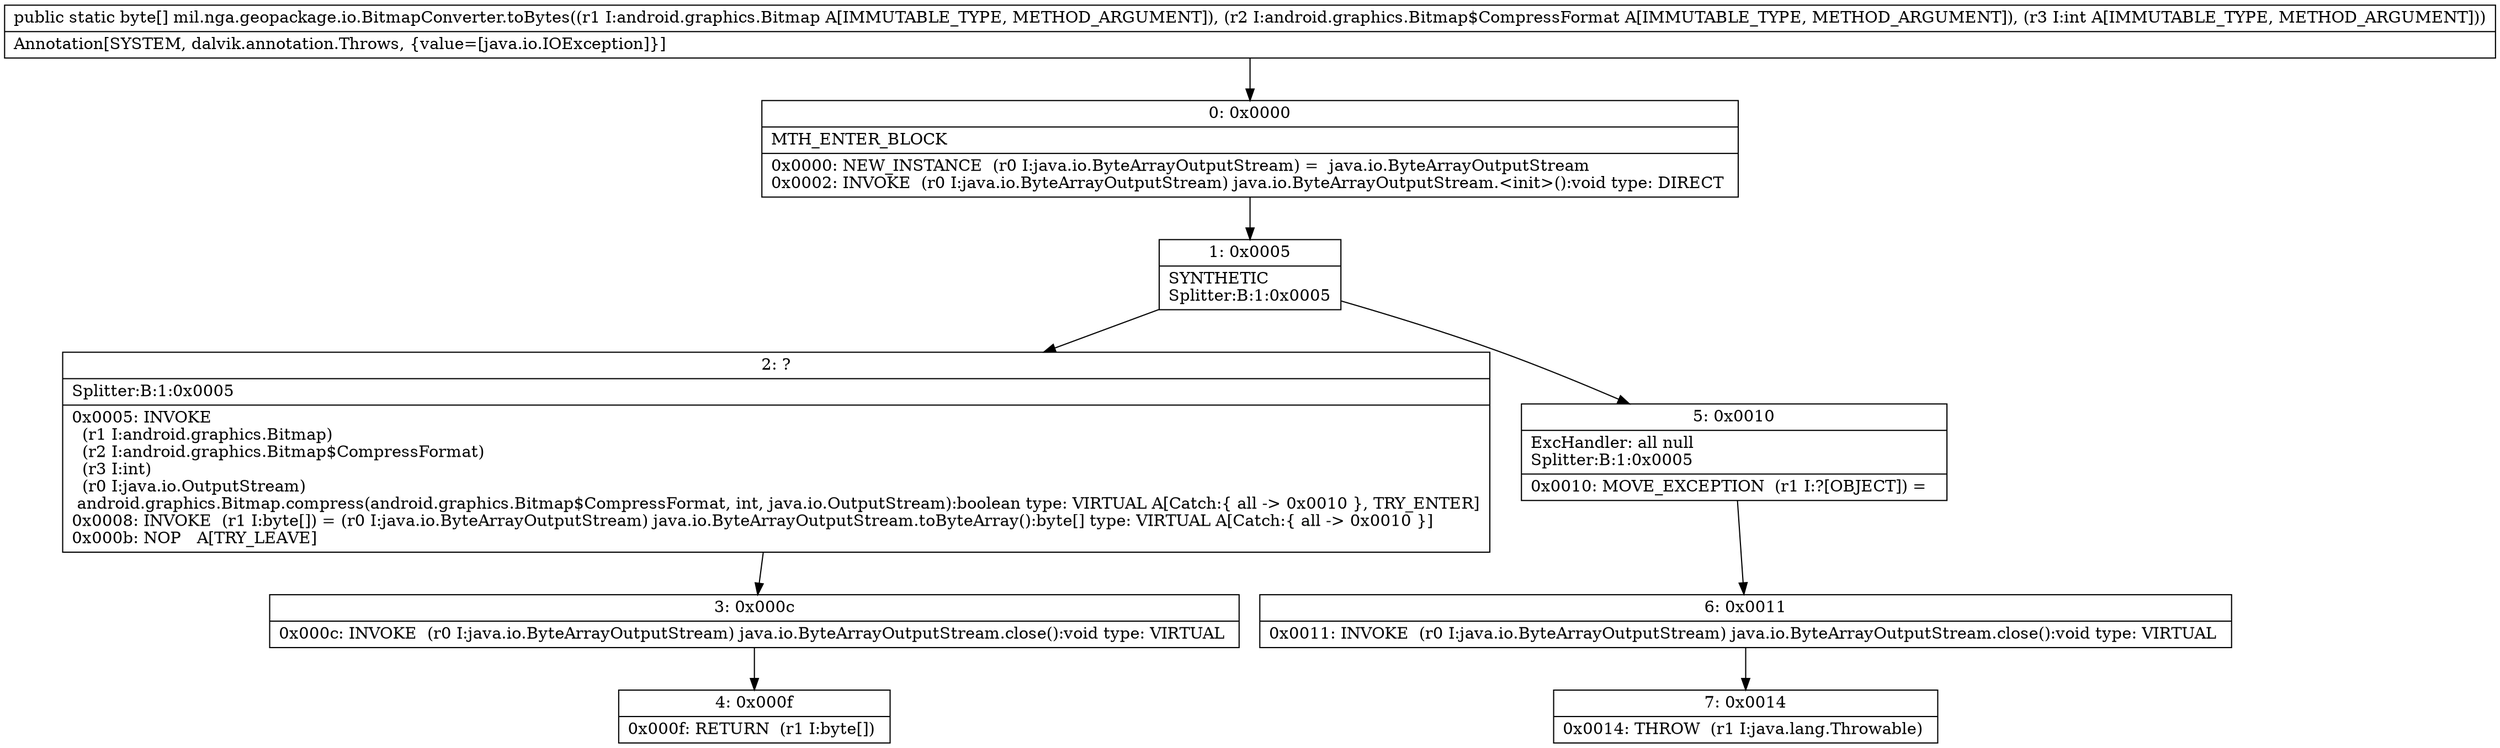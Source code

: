 digraph "CFG formil.nga.geopackage.io.BitmapConverter.toBytes(Landroid\/graphics\/Bitmap;Landroid\/graphics\/Bitmap$CompressFormat;I)[B" {
Node_0 [shape=record,label="{0\:\ 0x0000|MTH_ENTER_BLOCK\l|0x0000: NEW_INSTANCE  (r0 I:java.io.ByteArrayOutputStream) =  java.io.ByteArrayOutputStream \l0x0002: INVOKE  (r0 I:java.io.ByteArrayOutputStream) java.io.ByteArrayOutputStream.\<init\>():void type: DIRECT \l}"];
Node_1 [shape=record,label="{1\:\ 0x0005|SYNTHETIC\lSplitter:B:1:0x0005\l}"];
Node_2 [shape=record,label="{2\:\ ?|Splitter:B:1:0x0005\l|0x0005: INVOKE  \l  (r1 I:android.graphics.Bitmap)\l  (r2 I:android.graphics.Bitmap$CompressFormat)\l  (r3 I:int)\l  (r0 I:java.io.OutputStream)\l android.graphics.Bitmap.compress(android.graphics.Bitmap$CompressFormat, int, java.io.OutputStream):boolean type: VIRTUAL A[Catch:\{ all \-\> 0x0010 \}, TRY_ENTER]\l0x0008: INVOKE  (r1 I:byte[]) = (r0 I:java.io.ByteArrayOutputStream) java.io.ByteArrayOutputStream.toByteArray():byte[] type: VIRTUAL A[Catch:\{ all \-\> 0x0010 \}]\l0x000b: NOP   A[TRY_LEAVE]\l}"];
Node_3 [shape=record,label="{3\:\ 0x000c|0x000c: INVOKE  (r0 I:java.io.ByteArrayOutputStream) java.io.ByteArrayOutputStream.close():void type: VIRTUAL \l}"];
Node_4 [shape=record,label="{4\:\ 0x000f|0x000f: RETURN  (r1 I:byte[]) \l}"];
Node_5 [shape=record,label="{5\:\ 0x0010|ExcHandler: all null\lSplitter:B:1:0x0005\l|0x0010: MOVE_EXCEPTION  (r1 I:?[OBJECT]) =  \l}"];
Node_6 [shape=record,label="{6\:\ 0x0011|0x0011: INVOKE  (r0 I:java.io.ByteArrayOutputStream) java.io.ByteArrayOutputStream.close():void type: VIRTUAL \l}"];
Node_7 [shape=record,label="{7\:\ 0x0014|0x0014: THROW  (r1 I:java.lang.Throwable) \l}"];
MethodNode[shape=record,label="{public static byte[] mil.nga.geopackage.io.BitmapConverter.toBytes((r1 I:android.graphics.Bitmap A[IMMUTABLE_TYPE, METHOD_ARGUMENT]), (r2 I:android.graphics.Bitmap$CompressFormat A[IMMUTABLE_TYPE, METHOD_ARGUMENT]), (r3 I:int A[IMMUTABLE_TYPE, METHOD_ARGUMENT]))  | Annotation[SYSTEM, dalvik.annotation.Throws, \{value=[java.io.IOException]\}]\l}"];
MethodNode -> Node_0;
Node_0 -> Node_1;
Node_1 -> Node_2;
Node_1 -> Node_5;
Node_2 -> Node_3;
Node_3 -> Node_4;
Node_5 -> Node_6;
Node_6 -> Node_7;
}

